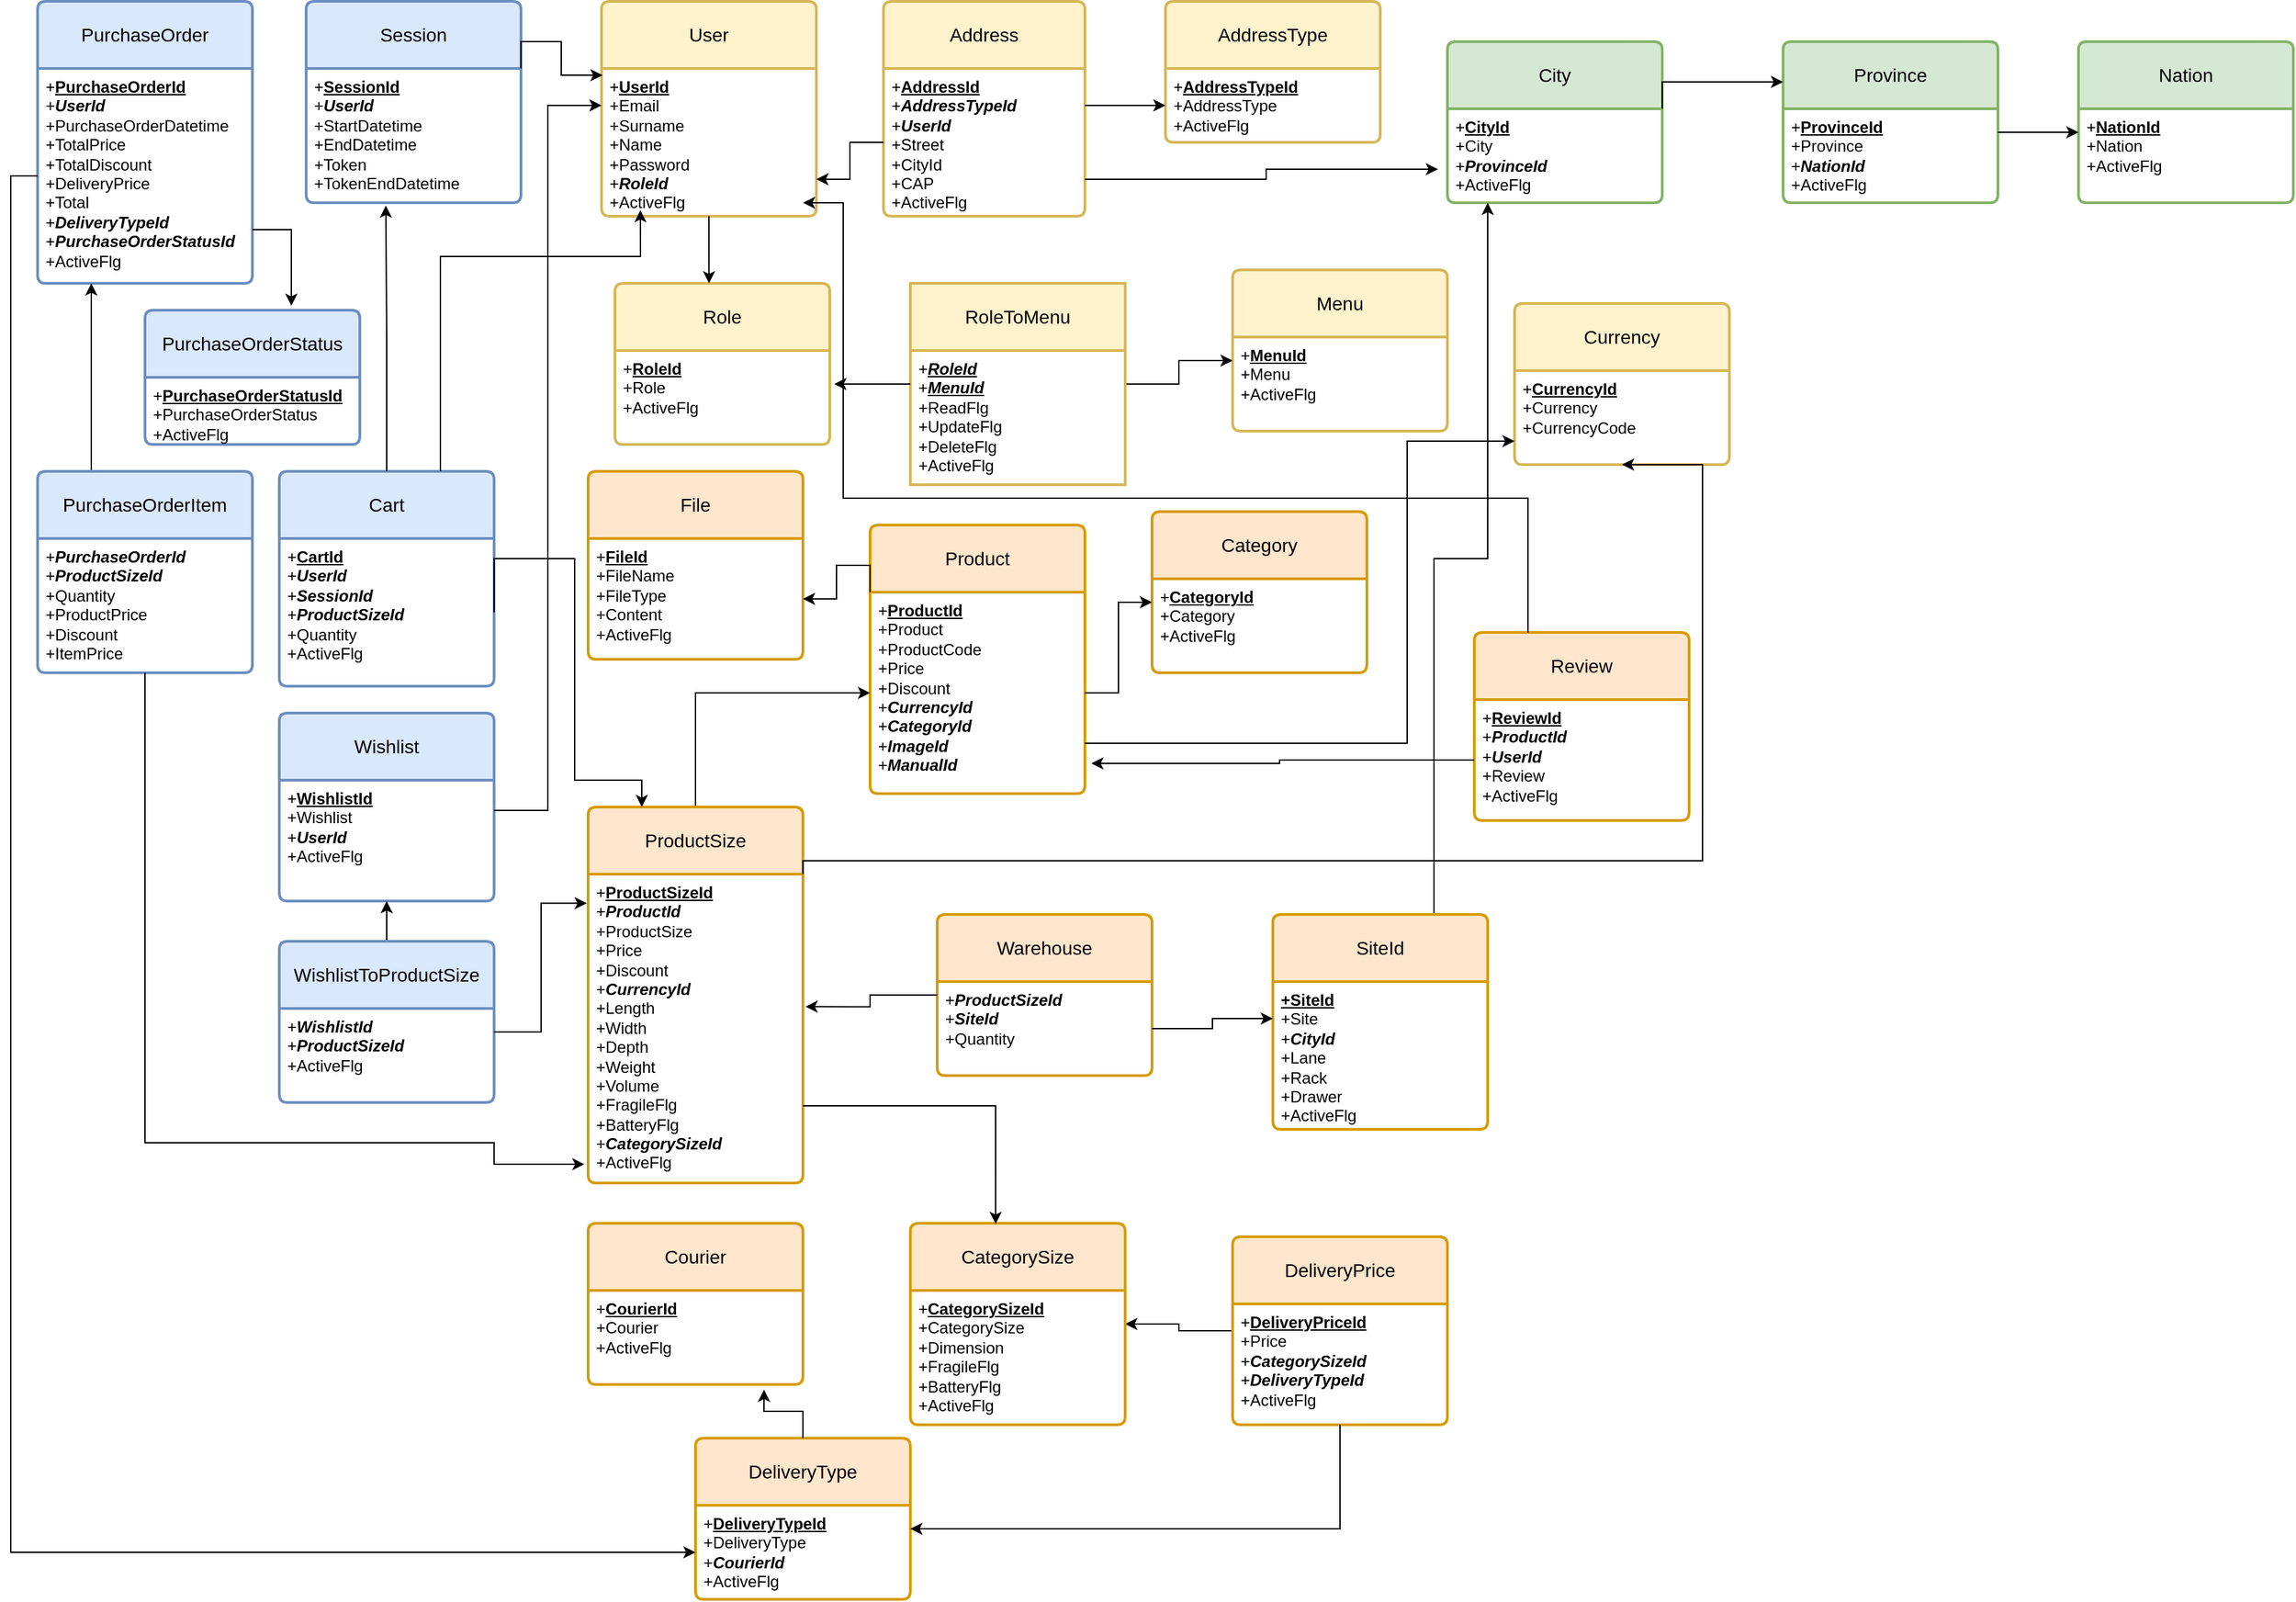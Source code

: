 <mxfile version="22.1.2" type="device">
  <diagram name="Pagina-1" id="xDjJVgxjO_jaF_tfCe_m">
    <mxGraphModel dx="3266" dy="702" grid="1" gridSize="10" guides="1" tooltips="1" connect="1" arrows="1" fold="1" page="1" pageScale="1" pageWidth="2339" pageHeight="3300" math="0" shadow="0">
      <root>
        <mxCell id="0" />
        <mxCell id="1" parent="0" />
        <mxCell id="R8ZAax7D7qU_eJSIsE93-43" value="User" style="swimlane;childLayout=stackLayout;horizontal=1;startSize=50;horizontalStack=0;rounded=1;fontSize=14;fontStyle=0;strokeWidth=2;resizeParent=0;resizeLast=1;shadow=0;dashed=0;align=center;arcSize=4;whiteSpace=wrap;html=1;fillColor=#fff2cc;strokeColor=#d6b656;" parent="1" vertex="1">
          <mxGeometry x="440" y="20" width="160" height="160" as="geometry" />
        </mxCell>
        <mxCell id="R8ZAax7D7qU_eJSIsE93-44" value="+&lt;b&gt;&lt;u&gt;UserId&lt;/u&gt;&lt;/b&gt;&lt;br&gt;+Email&lt;br&gt;+Surname&lt;br&gt;+Name&lt;br&gt;+Password&lt;br&gt;+&lt;b&gt;&lt;i&gt;RoleId&lt;/i&gt;&lt;/b&gt;&lt;br&gt;+ActiveFlg" style="align=left;strokeColor=none;fillColor=none;spacingLeft=4;fontSize=12;verticalAlign=top;resizable=0;rotatable=0;part=1;html=1;" parent="R8ZAax7D7qU_eJSIsE93-43" vertex="1">
          <mxGeometry y="50" width="160" height="110" as="geometry" />
        </mxCell>
        <mxCell id="R8ZAax7D7qU_eJSIsE93-46" value="Address" style="swimlane;childLayout=stackLayout;horizontal=1;startSize=50;horizontalStack=0;rounded=1;fontSize=14;fontStyle=0;strokeWidth=2;resizeParent=0;resizeLast=1;shadow=0;dashed=0;align=center;arcSize=4;whiteSpace=wrap;html=1;fillColor=#fff2cc;strokeColor=#d6b656;" parent="1" vertex="1">
          <mxGeometry x="650" y="20" width="150" height="160" as="geometry" />
        </mxCell>
        <mxCell id="R8ZAax7D7qU_eJSIsE93-47" value="+&lt;b&gt;&lt;u&gt;AddressId&lt;/u&gt;&lt;/b&gt;&lt;br&gt;+&lt;b&gt;&lt;i&gt;AddressTypeId&lt;/i&gt;&lt;/b&gt;&lt;br&gt;+&lt;b&gt;&lt;i&gt;UserId&lt;/i&gt;&lt;/b&gt;&lt;br&gt;+Street&lt;br&gt;+CityId&lt;br&gt;+CAP&lt;br&gt;+ActiveFlg" style="align=left;strokeColor=none;fillColor=none;spacingLeft=4;fontSize=12;verticalAlign=top;resizable=0;rotatable=0;part=1;html=1;" parent="R8ZAax7D7qU_eJSIsE93-46" vertex="1">
          <mxGeometry y="50" width="150" height="110" as="geometry" />
        </mxCell>
        <mxCell id="R8ZAax7D7qU_eJSIsE93-48" style="edgeStyle=orthogonalEdgeStyle;rounded=0;orthogonalLoop=1;jettySize=auto;html=1;exitX=0.5;exitY=1;exitDx=0;exitDy=0;" parent="R8ZAax7D7qU_eJSIsE93-46" source="R8ZAax7D7qU_eJSIsE93-47" target="R8ZAax7D7qU_eJSIsE93-47" edge="1">
          <mxGeometry relative="1" as="geometry" />
        </mxCell>
        <mxCell id="R8ZAax7D7qU_eJSIsE93-50" value="AddressType" style="swimlane;childLayout=stackLayout;horizontal=1;startSize=50;horizontalStack=0;rounded=1;fontSize=14;fontStyle=0;strokeWidth=2;resizeParent=0;resizeLast=1;shadow=0;dashed=0;align=center;arcSize=4;whiteSpace=wrap;html=1;fillColor=#fff2cc;strokeColor=#d6b656;" parent="1" vertex="1">
          <mxGeometry x="860" y="20" width="160" height="105" as="geometry" />
        </mxCell>
        <mxCell id="R8ZAax7D7qU_eJSIsE93-51" value="+&lt;b&gt;&lt;u&gt;AddressTypeId&lt;/u&gt;&lt;/b&gt;&lt;br&gt;+AddressType&lt;br&gt;+ActiveFlg" style="align=left;strokeColor=none;fillColor=none;spacingLeft=4;fontSize=12;verticalAlign=top;resizable=0;rotatable=0;part=1;html=1;" parent="R8ZAax7D7qU_eJSIsE93-50" vertex="1">
          <mxGeometry y="50" width="160" height="55" as="geometry" />
        </mxCell>
        <mxCell id="R8ZAax7D7qU_eJSIsE93-55" style="edgeStyle=orthogonalEdgeStyle;rounded=0;orthogonalLoop=1;jettySize=auto;html=1;exitX=0;exitY=0.5;exitDx=0;exitDy=0;entryX=1;entryY=0.75;entryDx=0;entryDy=0;" parent="1" source="R8ZAax7D7qU_eJSIsE93-47" target="R8ZAax7D7qU_eJSIsE93-44" edge="1">
          <mxGeometry relative="1" as="geometry" />
        </mxCell>
        <mxCell id="R8ZAax7D7qU_eJSIsE93-57" style="edgeStyle=orthogonalEdgeStyle;rounded=0;orthogonalLoop=1;jettySize=auto;html=1;exitX=1;exitY=0.25;exitDx=0;exitDy=0;entryX=0;entryY=0.5;entryDx=0;entryDy=0;" parent="1" source="R8ZAax7D7qU_eJSIsE93-47" target="R8ZAax7D7qU_eJSIsE93-51" edge="1">
          <mxGeometry relative="1" as="geometry" />
        </mxCell>
        <mxCell id="R8ZAax7D7qU_eJSIsE93-58" value="Role" style="swimlane;childLayout=stackLayout;horizontal=1;startSize=50;horizontalStack=0;rounded=1;fontSize=14;fontStyle=0;strokeWidth=2;resizeParent=0;resizeLast=1;shadow=0;dashed=0;align=center;arcSize=4;whiteSpace=wrap;html=1;fillColor=#fff2cc;strokeColor=#d6b656;" parent="1" vertex="1">
          <mxGeometry x="450" y="230" width="160" height="120" as="geometry" />
        </mxCell>
        <mxCell id="R8ZAax7D7qU_eJSIsE93-59" value="+&lt;b&gt;&lt;u&gt;RoleId&lt;/u&gt;&lt;/b&gt;&lt;br&gt;+Role&lt;br&gt;+ActiveFlg" style="align=left;strokeColor=none;fillColor=none;spacingLeft=4;fontSize=12;verticalAlign=top;resizable=0;rotatable=0;part=1;html=1;" parent="R8ZAax7D7qU_eJSIsE93-58" vertex="1">
          <mxGeometry y="50" width="160" height="70" as="geometry" />
        </mxCell>
        <mxCell id="R8ZAax7D7qU_eJSIsE93-60" style="edgeStyle=orthogonalEdgeStyle;rounded=0;orthogonalLoop=1;jettySize=auto;html=1;exitX=0.5;exitY=1;exitDx=0;exitDy=0;entryX=0.438;entryY=0;entryDx=0;entryDy=0;entryPerimeter=0;" parent="1" source="R8ZAax7D7qU_eJSIsE93-44" target="R8ZAax7D7qU_eJSIsE93-58" edge="1">
          <mxGeometry relative="1" as="geometry" />
        </mxCell>
        <mxCell id="R8ZAax7D7qU_eJSIsE93-61" value="Menu" style="swimlane;childLayout=stackLayout;horizontal=1;startSize=50;horizontalStack=0;rounded=1;fontSize=14;fontStyle=0;strokeWidth=2;resizeParent=0;resizeLast=1;shadow=0;dashed=0;align=center;arcSize=4;whiteSpace=wrap;html=1;fillColor=#fff2cc;strokeColor=#d6b656;" parent="1" vertex="1">
          <mxGeometry x="910" y="220" width="160" height="120" as="geometry" />
        </mxCell>
        <mxCell id="R8ZAax7D7qU_eJSIsE93-62" value="+&lt;b&gt;&lt;u&gt;MenuId&lt;/u&gt;&lt;/b&gt;&lt;br&gt;+Menu&lt;br&gt;+ActiveFlg" style="align=left;strokeColor=none;fillColor=none;spacingLeft=4;fontSize=12;verticalAlign=top;resizable=0;rotatable=0;part=1;html=1;" parent="R8ZAax7D7qU_eJSIsE93-61" vertex="1">
          <mxGeometry y="50" width="160" height="70" as="geometry" />
        </mxCell>
        <mxCell id="R8ZAax7D7qU_eJSIsE93-72" style="edgeStyle=orthogonalEdgeStyle;rounded=0;orthogonalLoop=1;jettySize=auto;html=1;exitX=1;exitY=0.5;exitDx=0;exitDy=0;entryX=0;entryY=0.25;entryDx=0;entryDy=0;" parent="1" source="R8ZAax7D7qU_eJSIsE93-65" target="R8ZAax7D7qU_eJSIsE93-62" edge="1">
          <mxGeometry relative="1" as="geometry" />
        </mxCell>
        <mxCell id="R8ZAax7D7qU_eJSIsE93-65" value="RoleToMenu" style="swimlane;childLayout=stackLayout;horizontal=1;startSize=50;horizontalStack=0;rounded=1;fontSize=14;fontStyle=0;strokeWidth=2;resizeParent=0;resizeLast=1;shadow=0;dashed=0;align=center;arcSize=0;whiteSpace=wrap;html=1;fillColor=#fff2cc;strokeColor=#d6b656;" parent="1" vertex="1">
          <mxGeometry x="670" y="230" width="160" height="150" as="geometry" />
        </mxCell>
        <mxCell id="R8ZAax7D7qU_eJSIsE93-66" value="+&lt;b&gt;&lt;i&gt;&lt;u&gt;RoleId&lt;/u&gt;&lt;/i&gt;&lt;/b&gt;&lt;br&gt;+&lt;b&gt;&lt;i&gt;&lt;u&gt;MenuId&lt;/u&gt;&lt;/i&gt;&lt;/b&gt;&lt;br&gt;+ReadFlg&lt;br&gt;+UpdateFlg&lt;br&gt;+DeleteFlg&lt;br&gt;+ActiveFlg" style="align=left;strokeColor=none;fillColor=none;spacingLeft=4;fontSize=12;verticalAlign=top;resizable=0;rotatable=0;part=1;html=1;" parent="R8ZAax7D7qU_eJSIsE93-65" vertex="1">
          <mxGeometry y="50" width="160" height="100" as="geometry" />
        </mxCell>
        <mxCell id="R8ZAax7D7qU_eJSIsE93-68" value="City" style="swimlane;childLayout=stackLayout;horizontal=1;startSize=50;horizontalStack=0;rounded=1;fontSize=14;fontStyle=0;strokeWidth=2;resizeParent=0;resizeLast=1;shadow=0;dashed=0;align=center;arcSize=4;whiteSpace=wrap;html=1;fillColor=#d5e8d4;strokeColor=#82b366;" parent="1" vertex="1">
          <mxGeometry x="1070" y="50" width="160" height="120" as="geometry" />
        </mxCell>
        <mxCell id="R8ZAax7D7qU_eJSIsE93-69" value="+&lt;b&gt;&lt;u&gt;CityId&lt;/u&gt;&lt;/b&gt;&lt;br&gt;+City&lt;br&gt;+&lt;b&gt;&lt;i&gt;ProvinceId&lt;/i&gt;&lt;/b&gt;&lt;br&gt;+ActiveFlg" style="align=left;strokeColor=none;fillColor=none;spacingLeft=4;fontSize=12;verticalAlign=top;resizable=0;rotatable=0;part=1;html=1;" parent="R8ZAax7D7qU_eJSIsE93-68" vertex="1">
          <mxGeometry y="50" width="160" height="70" as="geometry" />
        </mxCell>
        <mxCell id="R8ZAax7D7qU_eJSIsE93-70" style="edgeStyle=orthogonalEdgeStyle;rounded=0;orthogonalLoop=1;jettySize=auto;html=1;exitX=1;exitY=0.75;exitDx=0;exitDy=0;entryX=-0.044;entryY=0.643;entryDx=0;entryDy=0;entryPerimeter=0;" parent="1" source="R8ZAax7D7qU_eJSIsE93-47" target="R8ZAax7D7qU_eJSIsE93-69" edge="1">
          <mxGeometry relative="1" as="geometry" />
        </mxCell>
        <mxCell id="R8ZAax7D7qU_eJSIsE93-71" style="edgeStyle=orthogonalEdgeStyle;rounded=0;orthogonalLoop=1;jettySize=auto;html=1;exitX=0;exitY=0.25;exitDx=0;exitDy=0;entryX=1.021;entryY=0.357;entryDx=0;entryDy=0;entryPerimeter=0;" parent="1" source="R8ZAax7D7qU_eJSIsE93-66" target="R8ZAax7D7qU_eJSIsE93-59" edge="1">
          <mxGeometry relative="1" as="geometry" />
        </mxCell>
        <mxCell id="R8ZAax7D7qU_eJSIsE93-73" value="Product" style="swimlane;childLayout=stackLayout;horizontal=1;startSize=50;horizontalStack=0;rounded=1;fontSize=14;fontStyle=0;strokeWidth=2;resizeParent=0;resizeLast=1;shadow=0;dashed=0;align=center;arcSize=4;whiteSpace=wrap;html=1;fillColor=#ffe6cc;strokeColor=#d79b00;" parent="1" vertex="1">
          <mxGeometry x="640" y="410" width="160" height="200" as="geometry" />
        </mxCell>
        <mxCell id="R8ZAax7D7qU_eJSIsE93-74" value="+&lt;b&gt;&lt;u&gt;ProductId&lt;/u&gt;&lt;/b&gt;&lt;br&gt;+Product&lt;br&gt;+ProductCode&lt;br&gt;+Price&lt;br&gt;+Discount&lt;br&gt;+&lt;b&gt;&lt;i&gt;CurrencyId&lt;/i&gt;&lt;/b&gt;&lt;br&gt;+&lt;b&gt;&lt;i&gt;CategoryId&lt;/i&gt;&lt;/b&gt;&lt;br&gt;+&lt;b&gt;&lt;i&gt;ImageId&lt;/i&gt;&lt;/b&gt;&lt;br&gt;+&lt;b&gt;&lt;i&gt;ManualId&lt;/i&gt;&lt;/b&gt;" style="align=left;strokeColor=none;fillColor=none;spacingLeft=4;fontSize=12;verticalAlign=top;resizable=0;rotatable=0;part=1;html=1;" parent="R8ZAax7D7qU_eJSIsE93-73" vertex="1">
          <mxGeometry y="50" width="160" height="150" as="geometry" />
        </mxCell>
        <mxCell id="R8ZAax7D7qU_eJSIsE93-75" value="Category" style="swimlane;childLayout=stackLayout;horizontal=1;startSize=50;horizontalStack=0;rounded=1;fontSize=14;fontStyle=0;strokeWidth=2;resizeParent=0;resizeLast=1;shadow=0;dashed=0;align=center;arcSize=4;whiteSpace=wrap;html=1;fillColor=#ffe6cc;strokeColor=#d79b00;" parent="1" vertex="1">
          <mxGeometry x="850" y="400" width="160" height="120" as="geometry" />
        </mxCell>
        <mxCell id="R8ZAax7D7qU_eJSIsE93-76" value="+&lt;b&gt;&lt;u&gt;CategoryId&lt;/u&gt;&lt;/b&gt;&lt;br&gt;+Category&lt;br&gt;+ActiveFlg" style="align=left;strokeColor=none;fillColor=none;spacingLeft=4;fontSize=12;verticalAlign=top;resizable=0;rotatable=0;part=1;html=1;" parent="R8ZAax7D7qU_eJSIsE93-75" vertex="1">
          <mxGeometry y="50" width="160" height="70" as="geometry" />
        </mxCell>
        <mxCell id="R8ZAax7D7qU_eJSIsE93-77" style="edgeStyle=orthogonalEdgeStyle;rounded=0;orthogonalLoop=1;jettySize=auto;html=1;exitX=1;exitY=0.5;exitDx=0;exitDy=0;entryX=0;entryY=0.25;entryDx=0;entryDy=0;" parent="1" source="R8ZAax7D7qU_eJSIsE93-74" target="R8ZAax7D7qU_eJSIsE93-76" edge="1">
          <mxGeometry relative="1" as="geometry" />
        </mxCell>
        <mxCell id="R8ZAax7D7qU_eJSIsE93-78" value="File" style="swimlane;childLayout=stackLayout;horizontal=1;startSize=50;horizontalStack=0;rounded=1;fontSize=14;fontStyle=0;strokeWidth=2;resizeParent=0;resizeLast=1;shadow=0;dashed=0;align=center;arcSize=4;whiteSpace=wrap;html=1;fillColor=#ffe6cc;strokeColor=#d79b00;" parent="1" vertex="1">
          <mxGeometry x="430" y="370" width="160" height="140" as="geometry" />
        </mxCell>
        <mxCell id="R8ZAax7D7qU_eJSIsE93-79" value="+&lt;b&gt;&lt;u&gt;FileId&lt;/u&gt;&lt;/b&gt;&lt;br&gt;+FileName&lt;br&gt;+FileType&lt;br&gt;+Content&lt;br&gt;+ActiveFlg" style="align=left;strokeColor=none;fillColor=none;spacingLeft=4;fontSize=12;verticalAlign=top;resizable=0;rotatable=0;part=1;html=1;" parent="R8ZAax7D7qU_eJSIsE93-78" vertex="1">
          <mxGeometry y="50" width="160" height="90" as="geometry" />
        </mxCell>
        <mxCell id="R8ZAax7D7qU_eJSIsE93-83" value="Warehouse" style="swimlane;childLayout=stackLayout;horizontal=1;startSize=50;horizontalStack=0;rounded=1;fontSize=14;fontStyle=0;strokeWidth=2;resizeParent=0;resizeLast=1;shadow=0;dashed=0;align=center;arcSize=4;whiteSpace=wrap;html=1;fillColor=#ffe6cc;strokeColor=#d79b00;" parent="1" vertex="1">
          <mxGeometry x="690" y="700" width="160" height="120" as="geometry" />
        </mxCell>
        <mxCell id="R8ZAax7D7qU_eJSIsE93-84" value="+&lt;b&gt;&lt;i&gt;ProductSizeId&lt;/i&gt;&lt;/b&gt;&lt;br&gt;+&lt;b&gt;&lt;i&gt;SiteId&lt;/i&gt;&lt;/b&gt;&lt;br&gt;+Quantity" style="align=left;strokeColor=none;fillColor=none;spacingLeft=4;fontSize=12;verticalAlign=top;resizable=0;rotatable=0;part=1;html=1;" parent="R8ZAax7D7qU_eJSIsE93-83" vertex="1">
          <mxGeometry y="50" width="160" height="70" as="geometry" />
        </mxCell>
        <mxCell id="fbRSNWPdnIxGNSZecwzY-20" style="edgeStyle=orthogonalEdgeStyle;rounded=0;orthogonalLoop=1;jettySize=auto;html=1;exitX=0.75;exitY=0;exitDx=0;exitDy=0;" parent="1" source="R8ZAax7D7qU_eJSIsE93-85" target="R8ZAax7D7qU_eJSIsE93-69" edge="1">
          <mxGeometry relative="1" as="geometry">
            <Array as="points">
              <mxPoint x="1060" y="435" />
              <mxPoint x="1100" y="435" />
            </Array>
          </mxGeometry>
        </mxCell>
        <mxCell id="R8ZAax7D7qU_eJSIsE93-85" value="SiteId" style="swimlane;childLayout=stackLayout;horizontal=1;startSize=50;horizontalStack=0;rounded=1;fontSize=14;fontStyle=0;strokeWidth=2;resizeParent=0;resizeLast=1;shadow=0;dashed=0;align=center;arcSize=4;whiteSpace=wrap;html=1;fillColor=#ffe6cc;strokeColor=#d79b00;" parent="1" vertex="1">
          <mxGeometry x="940" y="700" width="160" height="160" as="geometry" />
        </mxCell>
        <mxCell id="R8ZAax7D7qU_eJSIsE93-86" value="&lt;b&gt;&lt;u&gt;+SiteId&lt;br&gt;&lt;/u&gt;&lt;/b&gt;+Site&lt;br&gt;+&lt;b&gt;&lt;i&gt;CityId&lt;/i&gt;&lt;/b&gt;&lt;br&gt;+Lane&lt;br&gt;+Rack&lt;br&gt;+Drawer&lt;br&gt;+ActiveFlg" style="align=left;strokeColor=none;fillColor=none;spacingLeft=4;fontSize=12;verticalAlign=top;resizable=0;rotatable=0;part=1;html=1;" parent="R8ZAax7D7qU_eJSIsE93-85" vertex="1">
          <mxGeometry y="50" width="160" height="110" as="geometry" />
        </mxCell>
        <mxCell id="R8ZAax7D7qU_eJSIsE93-87" value="Currency" style="swimlane;childLayout=stackLayout;horizontal=1;startSize=50;horizontalStack=0;rounded=1;fontSize=14;fontStyle=0;strokeWidth=2;resizeParent=0;resizeLast=1;shadow=0;dashed=0;align=center;arcSize=4;whiteSpace=wrap;html=1;fillColor=#fff2cc;strokeColor=#d6b656;" parent="1" vertex="1">
          <mxGeometry x="1120" y="245" width="160" height="120" as="geometry" />
        </mxCell>
        <mxCell id="R8ZAax7D7qU_eJSIsE93-88" value="+&lt;b&gt;&lt;u&gt;CurrencyId&lt;/u&gt;&lt;/b&gt;&lt;br&gt;+Currency&lt;br&gt;+CurrencyCode" style="align=left;strokeColor=none;fillColor=none;spacingLeft=4;fontSize=12;verticalAlign=top;resizable=0;rotatable=0;part=1;html=1;" parent="R8ZAax7D7qU_eJSIsE93-87" vertex="1">
          <mxGeometry y="50" width="160" height="70" as="geometry" />
        </mxCell>
        <mxCell id="R8ZAax7D7qU_eJSIsE93-89" style="edgeStyle=orthogonalEdgeStyle;rounded=0;orthogonalLoop=1;jettySize=auto;html=1;exitX=1;exitY=0.75;exitDx=0;exitDy=0;entryX=0;entryY=0.75;entryDx=0;entryDy=0;" parent="1" source="R8ZAax7D7qU_eJSIsE93-74" target="R8ZAax7D7qU_eJSIsE93-88" edge="1">
          <mxGeometry relative="1" as="geometry">
            <Array as="points">
              <mxPoint x="1040" y="573" />
              <mxPoint x="1040" y="348" />
            </Array>
          </mxGeometry>
        </mxCell>
        <mxCell id="R8ZAax7D7qU_eJSIsE93-91" style="edgeStyle=orthogonalEdgeStyle;rounded=0;orthogonalLoop=1;jettySize=auto;html=1;exitX=1;exitY=0.5;exitDx=0;exitDy=0;entryX=0;entryY=0.25;entryDx=0;entryDy=0;" parent="1" source="R8ZAax7D7qU_eJSIsE93-84" target="R8ZAax7D7qU_eJSIsE93-86" edge="1">
          <mxGeometry relative="1" as="geometry" />
        </mxCell>
        <mxCell id="fbRSNWPdnIxGNSZecwzY-2" style="edgeStyle=orthogonalEdgeStyle;rounded=0;orthogonalLoop=1;jettySize=auto;html=1;exitX=0.5;exitY=0;exitDx=0;exitDy=0;entryX=0;entryY=0.5;entryDx=0;entryDy=0;" parent="1" source="R8ZAax7D7qU_eJSIsE93-92" target="R8ZAax7D7qU_eJSIsE93-74" edge="1">
          <mxGeometry relative="1" as="geometry" />
        </mxCell>
        <mxCell id="R8ZAax7D7qU_eJSIsE93-92" value="ProductSize" style="swimlane;childLayout=stackLayout;horizontal=1;startSize=50;horizontalStack=0;rounded=1;fontSize=14;fontStyle=0;strokeWidth=2;resizeParent=0;resizeLast=1;shadow=0;dashed=0;align=center;arcSize=4;whiteSpace=wrap;html=1;fillColor=#ffe6cc;strokeColor=#d79b00;" parent="1" vertex="1">
          <mxGeometry x="430" y="620" width="160" height="280" as="geometry" />
        </mxCell>
        <mxCell id="R8ZAax7D7qU_eJSIsE93-93" value="+&lt;b style=&quot;text-decoration-line: underline;&quot;&gt;ProductSizeId&lt;/b&gt;&lt;br&gt;+&lt;b style=&quot;&quot;&gt;&lt;i style=&quot;&quot;&gt;ProductId&lt;/i&gt;&lt;/b&gt;&lt;br&gt;+ProductSize&lt;br&gt;+Price&lt;br&gt;+Discount&lt;br&gt;+&lt;b&gt;&lt;i&gt;CurrencyId&lt;/i&gt;&lt;/b&gt;&lt;br&gt;+Length&lt;br&gt;+Width&lt;br&gt;+Depth&lt;br&gt;+Weight&lt;br&gt;+Volume&lt;br&gt;+FragileFlg&lt;br&gt;+BatteryFlg&lt;br&gt;+&lt;b&gt;&lt;i&gt;CategorySizeId&lt;/i&gt;&lt;/b&gt;&lt;br&gt;+ActiveFlg" style="align=left;strokeColor=none;fillColor=none;spacingLeft=4;fontSize=12;verticalAlign=top;resizable=0;rotatable=0;part=1;html=1;" parent="R8ZAax7D7qU_eJSIsE93-92" vertex="1">
          <mxGeometry y="50" width="160" height="230" as="geometry" />
        </mxCell>
        <mxCell id="R8ZAax7D7qU_eJSIsE93-104" style="edgeStyle=orthogonalEdgeStyle;rounded=0;orthogonalLoop=1;jettySize=auto;html=1;exitX=0;exitY=0;exitDx=0;exitDy=0;entryX=1;entryY=0.5;entryDx=0;entryDy=0;" parent="1" source="R8ZAax7D7qU_eJSIsE93-74" target="R8ZAax7D7qU_eJSIsE93-79" edge="1">
          <mxGeometry relative="1" as="geometry" />
        </mxCell>
        <mxCell id="fbRSNWPdnIxGNSZecwzY-4" style="edgeStyle=orthogonalEdgeStyle;rounded=0;orthogonalLoop=1;jettySize=auto;html=1;exitX=0;exitY=0.5;exitDx=0;exitDy=0;entryX=1.012;entryY=0.429;entryDx=0;entryDy=0;entryPerimeter=0;" parent="1" source="R8ZAax7D7qU_eJSIsE93-83" target="R8ZAax7D7qU_eJSIsE93-93" edge="1">
          <mxGeometry relative="1" as="geometry" />
        </mxCell>
        <mxCell id="fbRSNWPdnIxGNSZecwzY-5" value="Province" style="swimlane;childLayout=stackLayout;horizontal=1;startSize=50;horizontalStack=0;rounded=1;fontSize=14;fontStyle=0;strokeWidth=2;resizeParent=0;resizeLast=1;shadow=0;dashed=0;align=center;arcSize=4;whiteSpace=wrap;html=1;fillColor=#d5e8d4;strokeColor=#82b366;" parent="1" vertex="1">
          <mxGeometry x="1320" y="50" width="160" height="120" as="geometry" />
        </mxCell>
        <mxCell id="fbRSNWPdnIxGNSZecwzY-6" value="+&lt;b&gt;&lt;u&gt;ProvinceId&lt;/u&gt;&lt;/b&gt;&lt;br&gt;+Province&lt;br&gt;+&lt;b&gt;&lt;i&gt;NationId&lt;/i&gt;&lt;/b&gt;&lt;br&gt;+ActiveFlg" style="align=left;strokeColor=none;fillColor=none;spacingLeft=4;fontSize=12;verticalAlign=top;resizable=0;rotatable=0;part=1;html=1;" parent="fbRSNWPdnIxGNSZecwzY-5" vertex="1">
          <mxGeometry y="50" width="160" height="70" as="geometry" />
        </mxCell>
        <mxCell id="fbRSNWPdnIxGNSZecwzY-9" value="Nation" style="swimlane;childLayout=stackLayout;horizontal=1;startSize=50;horizontalStack=0;rounded=1;fontSize=14;fontStyle=0;strokeWidth=2;resizeParent=0;resizeLast=1;shadow=0;dashed=0;align=center;arcSize=4;whiteSpace=wrap;html=1;fillColor=#d5e8d4;strokeColor=#82b366;" parent="1" vertex="1">
          <mxGeometry x="1540" y="50" width="160" height="120" as="geometry" />
        </mxCell>
        <mxCell id="fbRSNWPdnIxGNSZecwzY-10" value="+&lt;b&gt;&lt;u&gt;NationId&lt;/u&gt;&lt;/b&gt;&lt;br&gt;+Nation&lt;br&gt;+ActiveFlg" style="align=left;strokeColor=none;fillColor=none;spacingLeft=4;fontSize=12;verticalAlign=top;resizable=0;rotatable=0;part=1;html=1;" parent="fbRSNWPdnIxGNSZecwzY-9" vertex="1">
          <mxGeometry y="50" width="160" height="70" as="geometry" />
        </mxCell>
        <mxCell id="fbRSNWPdnIxGNSZecwzY-11" style="edgeStyle=orthogonalEdgeStyle;rounded=0;orthogonalLoop=1;jettySize=auto;html=1;exitX=1;exitY=0;exitDx=0;exitDy=0;entryX=0;entryY=0.25;entryDx=0;entryDy=0;" parent="1" source="R8ZAax7D7qU_eJSIsE93-69" target="fbRSNWPdnIxGNSZecwzY-5" edge="1">
          <mxGeometry relative="1" as="geometry" />
        </mxCell>
        <mxCell id="fbRSNWPdnIxGNSZecwzY-12" style="edgeStyle=orthogonalEdgeStyle;rounded=0;orthogonalLoop=1;jettySize=auto;html=1;exitX=1;exitY=0.25;exitDx=0;exitDy=0;entryX=0;entryY=0.25;entryDx=0;entryDy=0;" parent="1" source="fbRSNWPdnIxGNSZecwzY-6" target="fbRSNWPdnIxGNSZecwzY-10" edge="1">
          <mxGeometry relative="1" as="geometry" />
        </mxCell>
        <mxCell id="fbRSNWPdnIxGNSZecwzY-13" style="edgeStyle=orthogonalEdgeStyle;rounded=0;orthogonalLoop=1;jettySize=auto;html=1;exitX=1;exitY=0;exitDx=0;exitDy=0;entryX=0.5;entryY=1;entryDx=0;entryDy=0;" parent="1" source="R8ZAax7D7qU_eJSIsE93-93" target="R8ZAax7D7qU_eJSIsE93-88" edge="1">
          <mxGeometry relative="1" as="geometry">
            <Array as="points">
              <mxPoint x="590" y="660" />
              <mxPoint x="1260" y="660" />
              <mxPoint x="1260" y="365" />
            </Array>
          </mxGeometry>
        </mxCell>
        <mxCell id="fbRSNWPdnIxGNSZecwzY-14" value="Courier" style="swimlane;childLayout=stackLayout;horizontal=1;startSize=50;horizontalStack=0;rounded=1;fontSize=14;fontStyle=0;strokeWidth=2;resizeParent=0;resizeLast=1;shadow=0;dashed=0;align=center;arcSize=4;whiteSpace=wrap;html=1;fillColor=#ffe6cc;strokeColor=#d79b00;" parent="1" vertex="1">
          <mxGeometry x="430" y="930" width="160" height="120" as="geometry" />
        </mxCell>
        <mxCell id="fbRSNWPdnIxGNSZecwzY-15" value="+&lt;b&gt;&lt;u&gt;CourierId&lt;/u&gt;&lt;/b&gt;&lt;br&gt;+Courier&lt;br&gt;+ActiveFlg" style="align=left;strokeColor=none;fillColor=none;spacingLeft=4;fontSize=12;verticalAlign=top;resizable=0;rotatable=0;part=1;html=1;" parent="fbRSNWPdnIxGNSZecwzY-14" vertex="1">
          <mxGeometry y="50" width="160" height="70" as="geometry" />
        </mxCell>
        <mxCell id="fbRSNWPdnIxGNSZecwzY-18" value="DeliveryType" style="swimlane;childLayout=stackLayout;horizontal=1;startSize=50;horizontalStack=0;rounded=1;fontSize=14;fontStyle=0;strokeWidth=2;resizeParent=0;resizeLast=1;shadow=0;dashed=0;align=center;arcSize=4;whiteSpace=wrap;html=1;fillColor=#ffe6cc;strokeColor=#d79b00;" parent="1" vertex="1">
          <mxGeometry x="510" y="1090" width="160" height="120" as="geometry" />
        </mxCell>
        <mxCell id="fbRSNWPdnIxGNSZecwzY-19" value="+&lt;b&gt;&lt;u&gt;DeliveryTypeId&lt;/u&gt;&lt;/b&gt;&lt;br&gt;+DeliveryType&lt;br&gt;+&lt;b&gt;&lt;i&gt;CourierId&lt;/i&gt;&lt;/b&gt;&lt;br&gt;+ActiveFlg" style="align=left;strokeColor=none;fillColor=none;spacingLeft=4;fontSize=12;verticalAlign=top;resizable=0;rotatable=0;part=1;html=1;" parent="fbRSNWPdnIxGNSZecwzY-18" vertex="1">
          <mxGeometry y="50" width="160" height="70" as="geometry" />
        </mxCell>
        <mxCell id="fbRSNWPdnIxGNSZecwzY-27" style="edgeStyle=orthogonalEdgeStyle;rounded=0;orthogonalLoop=1;jettySize=auto;html=1;exitX=0;exitY=0.5;exitDx=0;exitDy=0;entryX=1;entryY=0.25;entryDx=0;entryDy=0;" parent="1" source="fbRSNWPdnIxGNSZecwzY-21" target="fbRSNWPdnIxGNSZecwzY-24" edge="1">
          <mxGeometry relative="1" as="geometry" />
        </mxCell>
        <mxCell id="fbRSNWPdnIxGNSZecwzY-21" value="DeliveryPrice" style="swimlane;childLayout=stackLayout;horizontal=1;startSize=50;horizontalStack=0;rounded=1;fontSize=14;fontStyle=0;strokeWidth=2;resizeParent=0;resizeLast=1;shadow=0;dashed=0;align=center;arcSize=4;whiteSpace=wrap;html=1;fillColor=#ffe6cc;strokeColor=#d79b00;" parent="1" vertex="1">
          <mxGeometry x="910" y="940" width="160" height="140" as="geometry" />
        </mxCell>
        <mxCell id="fbRSNWPdnIxGNSZecwzY-22" value="+&lt;b&gt;&lt;u&gt;DeliveryPriceId&lt;/u&gt;&lt;/b&gt;&lt;br&gt;+Price&lt;br&gt;+&lt;b&gt;&lt;i&gt;CategorySizeId&lt;br&gt;&lt;/i&gt;&lt;/b&gt;+&lt;b&gt;&lt;i&gt;DeliveryTypeId&lt;/i&gt;&lt;/b&gt;&lt;br&gt;+ActiveFlg" style="align=left;strokeColor=none;fillColor=none;spacingLeft=4;fontSize=12;verticalAlign=top;resizable=0;rotatable=0;part=1;html=1;" parent="fbRSNWPdnIxGNSZecwzY-21" vertex="1">
          <mxGeometry y="50" width="160" height="90" as="geometry" />
        </mxCell>
        <mxCell id="fbRSNWPdnIxGNSZecwzY-23" value="CategorySize" style="swimlane;childLayout=stackLayout;horizontal=1;startSize=50;horizontalStack=0;rounded=1;fontSize=14;fontStyle=0;strokeWidth=2;resizeParent=0;resizeLast=1;shadow=0;dashed=0;align=center;arcSize=4;whiteSpace=wrap;html=1;fillColor=#ffe6cc;strokeColor=#d79b00;" parent="1" vertex="1">
          <mxGeometry x="670" y="930" width="160" height="150" as="geometry" />
        </mxCell>
        <mxCell id="fbRSNWPdnIxGNSZecwzY-24" value="+&lt;b&gt;&lt;u&gt;CategorySizeId&lt;/u&gt;&lt;/b&gt;&lt;br&gt;+CategorySize&lt;br&gt;+Dimension&lt;br&gt;+FragileFlg&lt;br&gt;+BatteryFlg&lt;br&gt;+ActiveFlg" style="align=left;strokeColor=none;fillColor=none;spacingLeft=4;fontSize=12;verticalAlign=top;resizable=0;rotatable=0;part=1;html=1;" parent="fbRSNWPdnIxGNSZecwzY-23" vertex="1">
          <mxGeometry y="50" width="160" height="100" as="geometry" />
        </mxCell>
        <mxCell id="fbRSNWPdnIxGNSZecwzY-25" style="edgeStyle=orthogonalEdgeStyle;rounded=0;orthogonalLoop=1;jettySize=auto;html=1;exitX=1;exitY=0.75;exitDx=0;exitDy=0;entryX=0.397;entryY=0.003;entryDx=0;entryDy=0;entryPerimeter=0;" parent="1" source="R8ZAax7D7qU_eJSIsE93-93" target="fbRSNWPdnIxGNSZecwzY-23" edge="1">
          <mxGeometry relative="1" as="geometry" />
        </mxCell>
        <mxCell id="fbRSNWPdnIxGNSZecwzY-26" style="edgeStyle=orthogonalEdgeStyle;rounded=0;orthogonalLoop=1;jettySize=auto;html=1;exitX=0.5;exitY=0;exitDx=0;exitDy=0;entryX=0.819;entryY=1.055;entryDx=0;entryDy=0;entryPerimeter=0;" parent="1" source="fbRSNWPdnIxGNSZecwzY-18" target="fbRSNWPdnIxGNSZecwzY-15" edge="1">
          <mxGeometry relative="1" as="geometry" />
        </mxCell>
        <mxCell id="fbRSNWPdnIxGNSZecwzY-28" style="edgeStyle=orthogonalEdgeStyle;rounded=0;orthogonalLoop=1;jettySize=auto;html=1;exitX=0.5;exitY=1;exitDx=0;exitDy=0;entryX=1;entryY=0.25;entryDx=0;entryDy=0;" parent="1" source="fbRSNWPdnIxGNSZecwzY-22" target="fbRSNWPdnIxGNSZecwzY-19" edge="1">
          <mxGeometry relative="1" as="geometry" />
        </mxCell>
        <mxCell id="fbRSNWPdnIxGNSZecwzY-29" value="Session" style="swimlane;childLayout=stackLayout;horizontal=1;startSize=50;horizontalStack=0;rounded=1;fontSize=14;fontStyle=0;strokeWidth=2;resizeParent=0;resizeLast=1;shadow=0;dashed=0;align=center;arcSize=4;whiteSpace=wrap;html=1;fillColor=#dae8fc;strokeColor=#6c8ebf;" parent="1" vertex="1">
          <mxGeometry x="220" y="20" width="160" height="150" as="geometry" />
        </mxCell>
        <mxCell id="fbRSNWPdnIxGNSZecwzY-30" value="+&lt;b&gt;&lt;u&gt;SessionId&lt;/u&gt;&lt;/b&gt;&lt;br&gt;+&lt;b&gt;&lt;i&gt;UserId&lt;/i&gt;&lt;/b&gt;&lt;br&gt;+StartDatetime&lt;br&gt;+EndDatetime&lt;br&gt;+Token&lt;br&gt;+TokenEndDatetime" style="align=left;strokeColor=none;fillColor=none;spacingLeft=4;fontSize=12;verticalAlign=top;resizable=0;rotatable=0;part=1;html=1;" parent="fbRSNWPdnIxGNSZecwzY-29" vertex="1">
          <mxGeometry y="50" width="160" height="100" as="geometry" />
        </mxCell>
        <mxCell id="fbRSNWPdnIxGNSZecwzY-32" value="Cart" style="swimlane;childLayout=stackLayout;horizontal=1;startSize=50;horizontalStack=0;rounded=1;fontSize=14;fontStyle=0;strokeWidth=2;resizeParent=0;resizeLast=1;shadow=0;dashed=0;align=center;arcSize=4;whiteSpace=wrap;html=1;fillColor=#dae8fc;strokeColor=#6c8ebf;" parent="1" vertex="1">
          <mxGeometry x="200" y="370" width="160" height="160" as="geometry" />
        </mxCell>
        <mxCell id="fbRSNWPdnIxGNSZecwzY-33" value="+&lt;b&gt;&lt;u&gt;CartId&lt;/u&gt;&lt;/b&gt;&lt;br&gt;+&lt;b&gt;&lt;i&gt;UserId&lt;/i&gt;&lt;/b&gt;&lt;br&gt;+&lt;b&gt;&lt;i&gt;SessionId&lt;/i&gt;&lt;/b&gt;&lt;br&gt;+&lt;b&gt;&lt;i&gt;ProductSizeId&lt;/i&gt;&lt;/b&gt;&lt;br&gt;+Quantity&lt;br&gt;+ActiveFlg" style="align=left;strokeColor=none;fillColor=none;spacingLeft=4;fontSize=12;verticalAlign=top;resizable=0;rotatable=0;part=1;html=1;" parent="fbRSNWPdnIxGNSZecwzY-32" vertex="1">
          <mxGeometry y="50" width="160" height="110" as="geometry" />
        </mxCell>
        <mxCell id="fbRSNWPdnIxGNSZecwzY-34" value="Wishlist" style="swimlane;childLayout=stackLayout;horizontal=1;startSize=50;horizontalStack=0;rounded=1;fontSize=14;fontStyle=0;strokeWidth=2;resizeParent=0;resizeLast=1;shadow=0;dashed=0;align=center;arcSize=4;whiteSpace=wrap;html=1;fillColor=#dae8fc;strokeColor=#6c8ebf;" parent="1" vertex="1">
          <mxGeometry x="200" y="550" width="160" height="140" as="geometry" />
        </mxCell>
        <mxCell id="fbRSNWPdnIxGNSZecwzY-35" value="+&lt;b&gt;&lt;u&gt;WishlistId&lt;/u&gt;&lt;/b&gt;&lt;br&gt;+Wishlist&lt;br&gt;+&lt;b&gt;&lt;i&gt;UserId&lt;/i&gt;&lt;/b&gt;&lt;br&gt;+ActiveFlg" style="align=left;strokeColor=none;fillColor=none;spacingLeft=4;fontSize=12;verticalAlign=top;resizable=0;rotatable=0;part=1;html=1;" parent="fbRSNWPdnIxGNSZecwzY-34" vertex="1">
          <mxGeometry y="50" width="160" height="90" as="geometry" />
        </mxCell>
        <mxCell id="fbRSNWPdnIxGNSZecwzY-36" value="PurchaseOrder" style="swimlane;childLayout=stackLayout;horizontal=1;startSize=50;horizontalStack=0;rounded=1;fontSize=14;fontStyle=0;strokeWidth=2;resizeParent=0;resizeLast=1;shadow=0;dashed=0;align=center;arcSize=4;whiteSpace=wrap;html=1;fillColor=#dae8fc;strokeColor=#6c8ebf;" parent="1" vertex="1">
          <mxGeometry x="20" y="20" width="160" height="210" as="geometry" />
        </mxCell>
        <mxCell id="fbRSNWPdnIxGNSZecwzY-37" value="+&lt;b&gt;&lt;u&gt;PurchaseOrderId&lt;/u&gt;&lt;/b&gt;&lt;br&gt;+&lt;b&gt;&lt;i&gt;UserId&lt;/i&gt;&lt;/b&gt;&lt;br&gt;+PurchaseOrderDatetime&lt;br&gt;+TotalPrice&lt;br&gt;+TotalDiscount&lt;br&gt;+DeliveryPrice&lt;br&gt;+Total&lt;br&gt;+&lt;b&gt;&lt;i&gt;DeliveryTypeId&lt;/i&gt;&lt;/b&gt;&lt;br&gt;+&lt;b&gt;&lt;i&gt;PurchaseOrderStatusId&lt;/i&gt;&lt;/b&gt;&lt;br&gt;+ActiveFlg" style="align=left;strokeColor=none;fillColor=none;spacingLeft=4;fontSize=12;verticalAlign=top;resizable=0;rotatable=0;part=1;html=1;" parent="fbRSNWPdnIxGNSZecwzY-36" vertex="1">
          <mxGeometry y="50" width="160" height="160" as="geometry" />
        </mxCell>
        <mxCell id="wvJuCRkEMuopr2m5pTrN-5" style="edgeStyle=orthogonalEdgeStyle;rounded=0;orthogonalLoop=1;jettySize=auto;html=1;exitX=0.5;exitY=0;exitDx=0;exitDy=0;entryX=0.5;entryY=1;entryDx=0;entryDy=0;" parent="1" source="wvJuCRkEMuopr2m5pTrN-1" target="fbRSNWPdnIxGNSZecwzY-35" edge="1">
          <mxGeometry relative="1" as="geometry" />
        </mxCell>
        <mxCell id="wvJuCRkEMuopr2m5pTrN-1" value="WishlistToProductSize" style="swimlane;childLayout=stackLayout;horizontal=1;startSize=50;horizontalStack=0;rounded=1;fontSize=14;fontStyle=0;strokeWidth=2;resizeParent=0;resizeLast=1;shadow=0;dashed=0;align=center;arcSize=4;whiteSpace=wrap;html=1;fillColor=#dae8fc;strokeColor=#6c8ebf;" parent="1" vertex="1">
          <mxGeometry x="200" y="720" width="160" height="120" as="geometry" />
        </mxCell>
        <mxCell id="wvJuCRkEMuopr2m5pTrN-2" value="+&lt;b&gt;&lt;i&gt;WishlistId&lt;/i&gt;&lt;/b&gt;&lt;br&gt;+&lt;b&gt;&lt;i&gt;ProductSizeId&lt;/i&gt;&lt;/b&gt;&lt;br&gt;+ActiveFlg" style="align=left;strokeColor=none;fillColor=none;spacingLeft=4;fontSize=12;verticalAlign=top;resizable=0;rotatable=0;part=1;html=1;" parent="wvJuCRkEMuopr2m5pTrN-1" vertex="1">
          <mxGeometry y="50" width="160" height="70" as="geometry" />
        </mxCell>
        <mxCell id="wvJuCRkEMuopr2m5pTrN-4" style="edgeStyle=orthogonalEdgeStyle;rounded=0;orthogonalLoop=1;jettySize=auto;html=1;exitX=1;exitY=0.25;exitDx=0;exitDy=0;entryX=-0.006;entryY=0.094;entryDx=0;entryDy=0;entryPerimeter=0;" parent="1" source="wvJuCRkEMuopr2m5pTrN-2" target="R8ZAax7D7qU_eJSIsE93-93" edge="1">
          <mxGeometry relative="1" as="geometry" />
        </mxCell>
        <mxCell id="wvJuCRkEMuopr2m5pTrN-7" style="edgeStyle=orthogonalEdgeStyle;rounded=0;orthogonalLoop=1;jettySize=auto;html=1;exitX=1;exitY=0.25;exitDx=0;exitDy=0;entryX=0;entryY=0.25;entryDx=0;entryDy=0;" parent="1" source="fbRSNWPdnIxGNSZecwzY-35" target="R8ZAax7D7qU_eJSIsE93-44" edge="1">
          <mxGeometry relative="1" as="geometry" />
        </mxCell>
        <mxCell id="wvJuCRkEMuopr2m5pTrN-8" style="edgeStyle=orthogonalEdgeStyle;rounded=0;orthogonalLoop=1;jettySize=auto;html=1;exitX=0.5;exitY=0;exitDx=0;exitDy=0;entryX=0.371;entryY=1.021;entryDx=0;entryDy=0;entryPerimeter=0;" parent="1" source="fbRSNWPdnIxGNSZecwzY-32" target="fbRSNWPdnIxGNSZecwzY-30" edge="1">
          <mxGeometry relative="1" as="geometry" />
        </mxCell>
        <mxCell id="wvJuCRkEMuopr2m5pTrN-9" style="edgeStyle=orthogonalEdgeStyle;rounded=0;orthogonalLoop=1;jettySize=auto;html=1;exitX=1;exitY=0.5;exitDx=0;exitDy=0;entryX=0.25;entryY=0;entryDx=0;entryDy=0;" parent="1" source="fbRSNWPdnIxGNSZecwzY-33" target="R8ZAax7D7qU_eJSIsE93-92" edge="1">
          <mxGeometry relative="1" as="geometry">
            <Array as="points">
              <mxPoint x="420" y="435" />
              <mxPoint x="420" y="600" />
              <mxPoint x="470" y="600" />
            </Array>
          </mxGeometry>
        </mxCell>
        <mxCell id="wvJuCRkEMuopr2m5pTrN-10" style="edgeStyle=orthogonalEdgeStyle;rounded=0;orthogonalLoop=1;jettySize=auto;html=1;exitX=0.75;exitY=0;exitDx=0;exitDy=0;entryX=0.181;entryY=0.959;entryDx=0;entryDy=0;entryPerimeter=0;" parent="1" source="fbRSNWPdnIxGNSZecwzY-32" target="R8ZAax7D7qU_eJSIsE93-44" edge="1">
          <mxGeometry relative="1" as="geometry">
            <Array as="points">
              <mxPoint x="320" y="210" />
              <mxPoint x="469" y="210" />
            </Array>
          </mxGeometry>
        </mxCell>
        <mxCell id="wvJuCRkEMuopr2m5pTrN-11" value="PurchaseOrderStatus" style="swimlane;childLayout=stackLayout;horizontal=1;startSize=50;horizontalStack=0;rounded=1;fontSize=14;fontStyle=0;strokeWidth=2;resizeParent=0;resizeLast=1;shadow=0;dashed=0;align=center;arcSize=4;whiteSpace=wrap;html=1;fillColor=#dae8fc;strokeColor=#6c8ebf;" parent="1" vertex="1">
          <mxGeometry x="100" y="250" width="160" height="100" as="geometry" />
        </mxCell>
        <mxCell id="wvJuCRkEMuopr2m5pTrN-12" value="+&lt;b&gt;&lt;u&gt;PurchaseOrderStatusId&lt;/u&gt;&lt;/b&gt;&lt;br&gt;+PurchaseOrderStatus&lt;br&gt;+ActiveFlg" style="align=left;strokeColor=none;fillColor=none;spacingLeft=4;fontSize=12;verticalAlign=top;resizable=0;rotatable=0;part=1;html=1;" parent="wvJuCRkEMuopr2m5pTrN-11" vertex="1">
          <mxGeometry y="50" width="160" height="50" as="geometry" />
        </mxCell>
        <mxCell id="wvJuCRkEMuopr2m5pTrN-18" style="edgeStyle=orthogonalEdgeStyle;rounded=0;orthogonalLoop=1;jettySize=auto;html=1;exitX=0.25;exitY=0;exitDx=0;exitDy=0;entryX=0.25;entryY=1;entryDx=0;entryDy=0;" parent="1" source="wvJuCRkEMuopr2m5pTrN-13" target="fbRSNWPdnIxGNSZecwzY-37" edge="1">
          <mxGeometry relative="1" as="geometry" />
        </mxCell>
        <mxCell id="wvJuCRkEMuopr2m5pTrN-13" value="PurchaseOrderItem" style="swimlane;childLayout=stackLayout;horizontal=1;startSize=50;horizontalStack=0;rounded=1;fontSize=14;fontStyle=0;strokeWidth=2;resizeParent=0;resizeLast=1;shadow=0;dashed=0;align=center;arcSize=4;whiteSpace=wrap;html=1;fillColor=#dae8fc;strokeColor=#6c8ebf;" parent="1" vertex="1">
          <mxGeometry x="20" y="370" width="160" height="150" as="geometry" />
        </mxCell>
        <mxCell id="wvJuCRkEMuopr2m5pTrN-14" value="+&lt;b&gt;&lt;i&gt;PurchaseOrderId&lt;/i&gt;&lt;/b&gt;&lt;br&gt;+&lt;b&gt;&lt;i&gt;ProductSizeId&lt;/i&gt;&lt;/b&gt;&lt;br&gt;+Quantity&lt;br&gt;+ProductPrice&lt;br&gt;+Discount&lt;br&gt;+ItemPrice" style="align=left;strokeColor=none;fillColor=none;spacingLeft=4;fontSize=12;verticalAlign=top;resizable=0;rotatable=0;part=1;html=1;" parent="wvJuCRkEMuopr2m5pTrN-13" vertex="1">
          <mxGeometry y="50" width="160" height="100" as="geometry" />
        </mxCell>
        <mxCell id="wvJuCRkEMuopr2m5pTrN-17" style="edgeStyle=orthogonalEdgeStyle;rounded=0;orthogonalLoop=1;jettySize=auto;html=1;exitX=1;exitY=0.75;exitDx=0;exitDy=0;entryX=0.681;entryY=-0.033;entryDx=0;entryDy=0;entryPerimeter=0;" parent="1" source="fbRSNWPdnIxGNSZecwzY-37" target="wvJuCRkEMuopr2m5pTrN-11" edge="1">
          <mxGeometry relative="1" as="geometry" />
        </mxCell>
        <mxCell id="wvJuCRkEMuopr2m5pTrN-19" style="edgeStyle=orthogonalEdgeStyle;rounded=0;orthogonalLoop=1;jettySize=auto;html=1;exitX=0.5;exitY=1;exitDx=0;exitDy=0;entryX=-0.017;entryY=0.939;entryDx=0;entryDy=0;entryPerimeter=0;" parent="1" source="wvJuCRkEMuopr2m5pTrN-14" target="R8ZAax7D7qU_eJSIsE93-93" edge="1">
          <mxGeometry relative="1" as="geometry">
            <Array as="points">
              <mxPoint x="100" y="870" />
              <mxPoint x="360" y="870" />
              <mxPoint x="360" y="886" />
            </Array>
          </mxGeometry>
        </mxCell>
        <mxCell id="wvJuCRkEMuopr2m5pTrN-20" style="edgeStyle=orthogonalEdgeStyle;rounded=0;orthogonalLoop=1;jettySize=auto;html=1;exitX=0;exitY=0.5;exitDx=0;exitDy=0;entryX=0;entryY=0.5;entryDx=0;entryDy=0;" parent="1" source="fbRSNWPdnIxGNSZecwzY-37" target="fbRSNWPdnIxGNSZecwzY-19" edge="1">
          <mxGeometry relative="1" as="geometry" />
        </mxCell>
        <mxCell id="wvJuCRkEMuopr2m5pTrN-21" style="edgeStyle=orthogonalEdgeStyle;rounded=0;orthogonalLoop=1;jettySize=auto;html=1;exitX=1;exitY=0;exitDx=0;exitDy=0;entryX=0.005;entryY=0.344;entryDx=0;entryDy=0;entryPerimeter=0;" parent="1" source="fbRSNWPdnIxGNSZecwzY-30" target="R8ZAax7D7qU_eJSIsE93-43" edge="1">
          <mxGeometry relative="1" as="geometry" />
        </mxCell>
        <mxCell id="81ghWK7Em4NIhl7pn7To-1" value="Review" style="swimlane;childLayout=stackLayout;horizontal=1;startSize=50;horizontalStack=0;rounded=1;fontSize=14;fontStyle=0;strokeWidth=2;resizeParent=0;resizeLast=1;shadow=0;dashed=0;align=center;arcSize=4;whiteSpace=wrap;html=1;fillColor=#ffe6cc;strokeColor=#d79b00;" vertex="1" parent="1">
          <mxGeometry x="1090" y="490" width="160" height="140" as="geometry" />
        </mxCell>
        <mxCell id="81ghWK7Em4NIhl7pn7To-2" value="+&lt;b&gt;&lt;u&gt;ReviewId&lt;br&gt;&lt;/u&gt;&lt;/b&gt;+&lt;b&gt;&lt;i&gt;ProductId&lt;/i&gt;&lt;/b&gt;&lt;br&gt;+&lt;b&gt;&lt;i&gt;UserId&lt;/i&gt;&lt;/b&gt;&lt;br&gt;+Review&lt;br&gt;+ActiveFlg" style="align=left;strokeColor=none;fillColor=none;spacingLeft=4;fontSize=12;verticalAlign=top;resizable=0;rotatable=0;part=1;html=1;" vertex="1" parent="81ghWK7Em4NIhl7pn7To-1">
          <mxGeometry y="50" width="160" height="90" as="geometry" />
        </mxCell>
        <mxCell id="81ghWK7Em4NIhl7pn7To-6" style="edgeStyle=orthogonalEdgeStyle;rounded=0;orthogonalLoop=1;jettySize=auto;html=1;exitX=0;exitY=0.5;exitDx=0;exitDy=0;entryX=1.03;entryY=0.85;entryDx=0;entryDy=0;entryPerimeter=0;" edge="1" parent="1" source="81ghWK7Em4NIhl7pn7To-2" target="R8ZAax7D7qU_eJSIsE93-74">
          <mxGeometry relative="1" as="geometry" />
        </mxCell>
        <mxCell id="81ghWK7Em4NIhl7pn7To-7" style="edgeStyle=orthogonalEdgeStyle;rounded=0;orthogonalLoop=1;jettySize=auto;html=1;exitX=0.25;exitY=0;exitDx=0;exitDy=0;entryX=0.938;entryY=0.909;entryDx=0;entryDy=0;entryPerimeter=0;" edge="1" parent="1" source="81ghWK7Em4NIhl7pn7To-1" target="R8ZAax7D7qU_eJSIsE93-44">
          <mxGeometry relative="1" as="geometry">
            <Array as="points">
              <mxPoint x="1130" y="390" />
              <mxPoint x="620" y="390" />
              <mxPoint x="620" y="170" />
            </Array>
          </mxGeometry>
        </mxCell>
      </root>
    </mxGraphModel>
  </diagram>
</mxfile>
